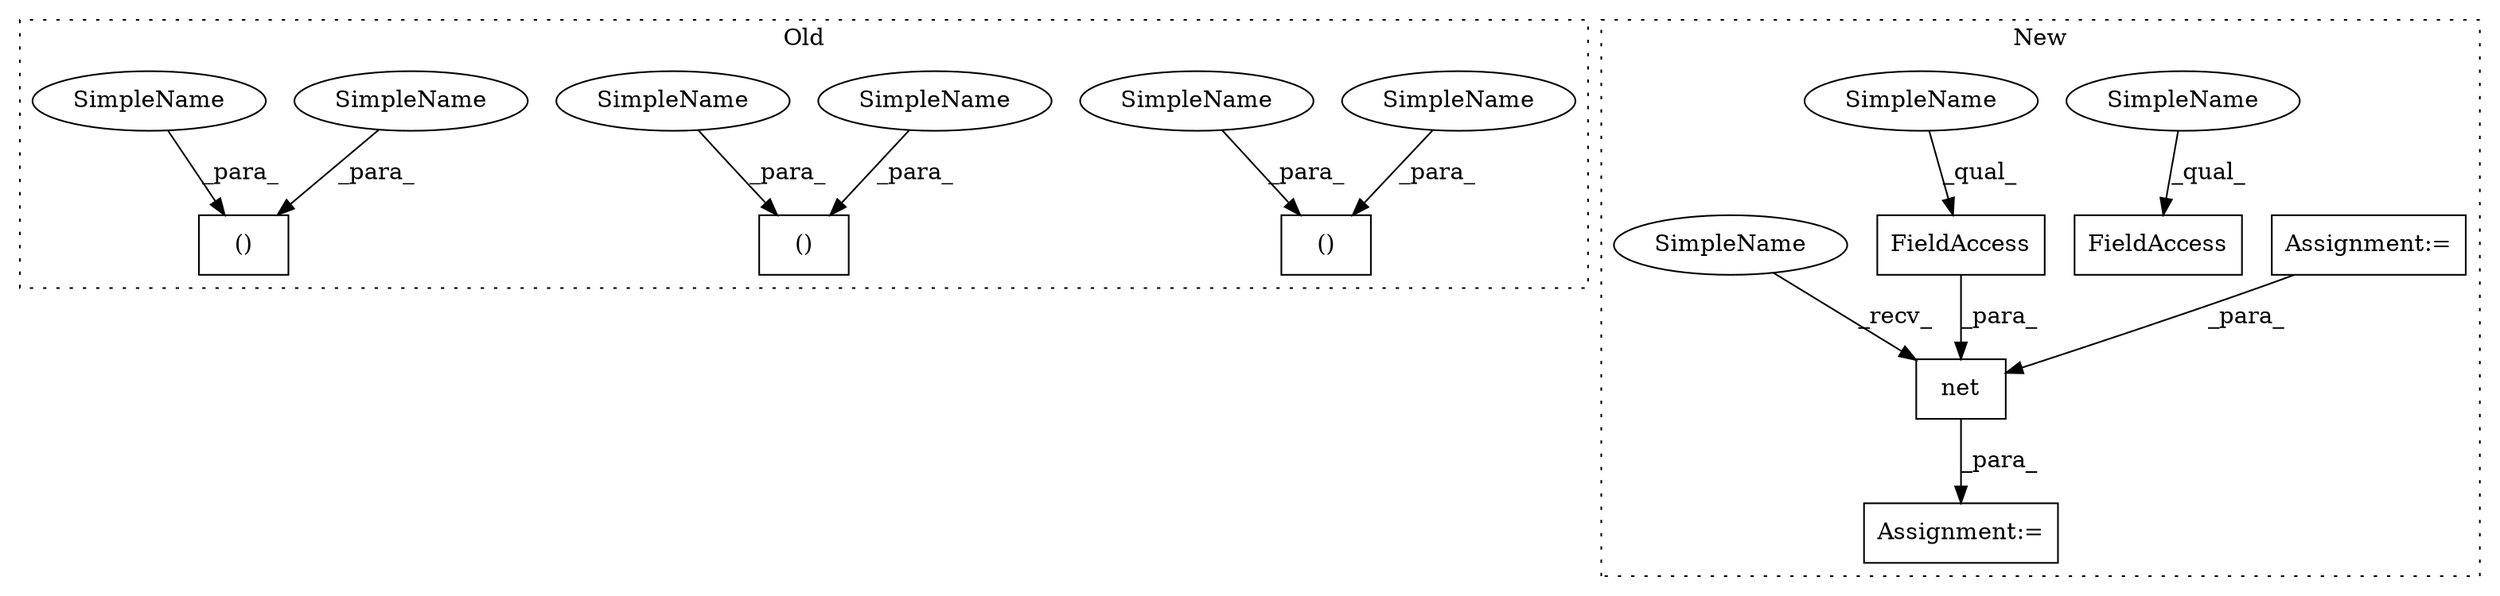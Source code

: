 digraph G {
subgraph cluster0 {
1 [label="()" a="106" s="13326" l="29" shape="box"];
4 [label="()" a="106" s="12129" l="29" shape="box"];
7 [label="()" a="106" s="11961" l="29" shape="box"];
12 [label="SimpleName" a="42" s="11983" l="7" shape="ellipse"];
13 [label="SimpleName" a="42" s="12151" l="7" shape="ellipse"];
14 [label="SimpleName" a="42" s="13348" l="7" shape="ellipse"];
15 [label="SimpleName" a="42" s="11961" l="9" shape="ellipse"];
16 [label="SimpleName" a="42" s="13326" l="9" shape="ellipse"];
17 [label="SimpleName" a="42" s="12129" l="9" shape="ellipse"];
label = "Old";
style="dotted";
}
subgraph cluster1 {
2 [label="net" a="32" s="13327,13353" l="4,1" shape="box"];
3 [label="FieldAccess" a="22" s="13337" l="16" shape="box"];
5 [label="Assignment:=" a="7" s="13321" l="1" shape="box"];
6 [label="Assignment:=" a="7" s="13251" l="1" shape="box"];
8 [label="FieldAccess" a="22" s="12053" l="16" shape="box"];
9 [label="SimpleName" a="42" s="12053" l="4" shape="ellipse"];
10 [label="SimpleName" a="42" s="13337" l="4" shape="ellipse"];
11 [label="SimpleName" a="42" s="13322" l="4" shape="ellipse"];
label = "New";
style="dotted";
}
2 -> 5 [label="_para_"];
3 -> 2 [label="_para_"];
6 -> 2 [label="_para_"];
9 -> 8 [label="_qual_"];
10 -> 3 [label="_qual_"];
11 -> 2 [label="_recv_"];
12 -> 7 [label="_para_"];
13 -> 4 [label="_para_"];
14 -> 1 [label="_para_"];
15 -> 7 [label="_para_"];
16 -> 1 [label="_para_"];
17 -> 4 [label="_para_"];
}